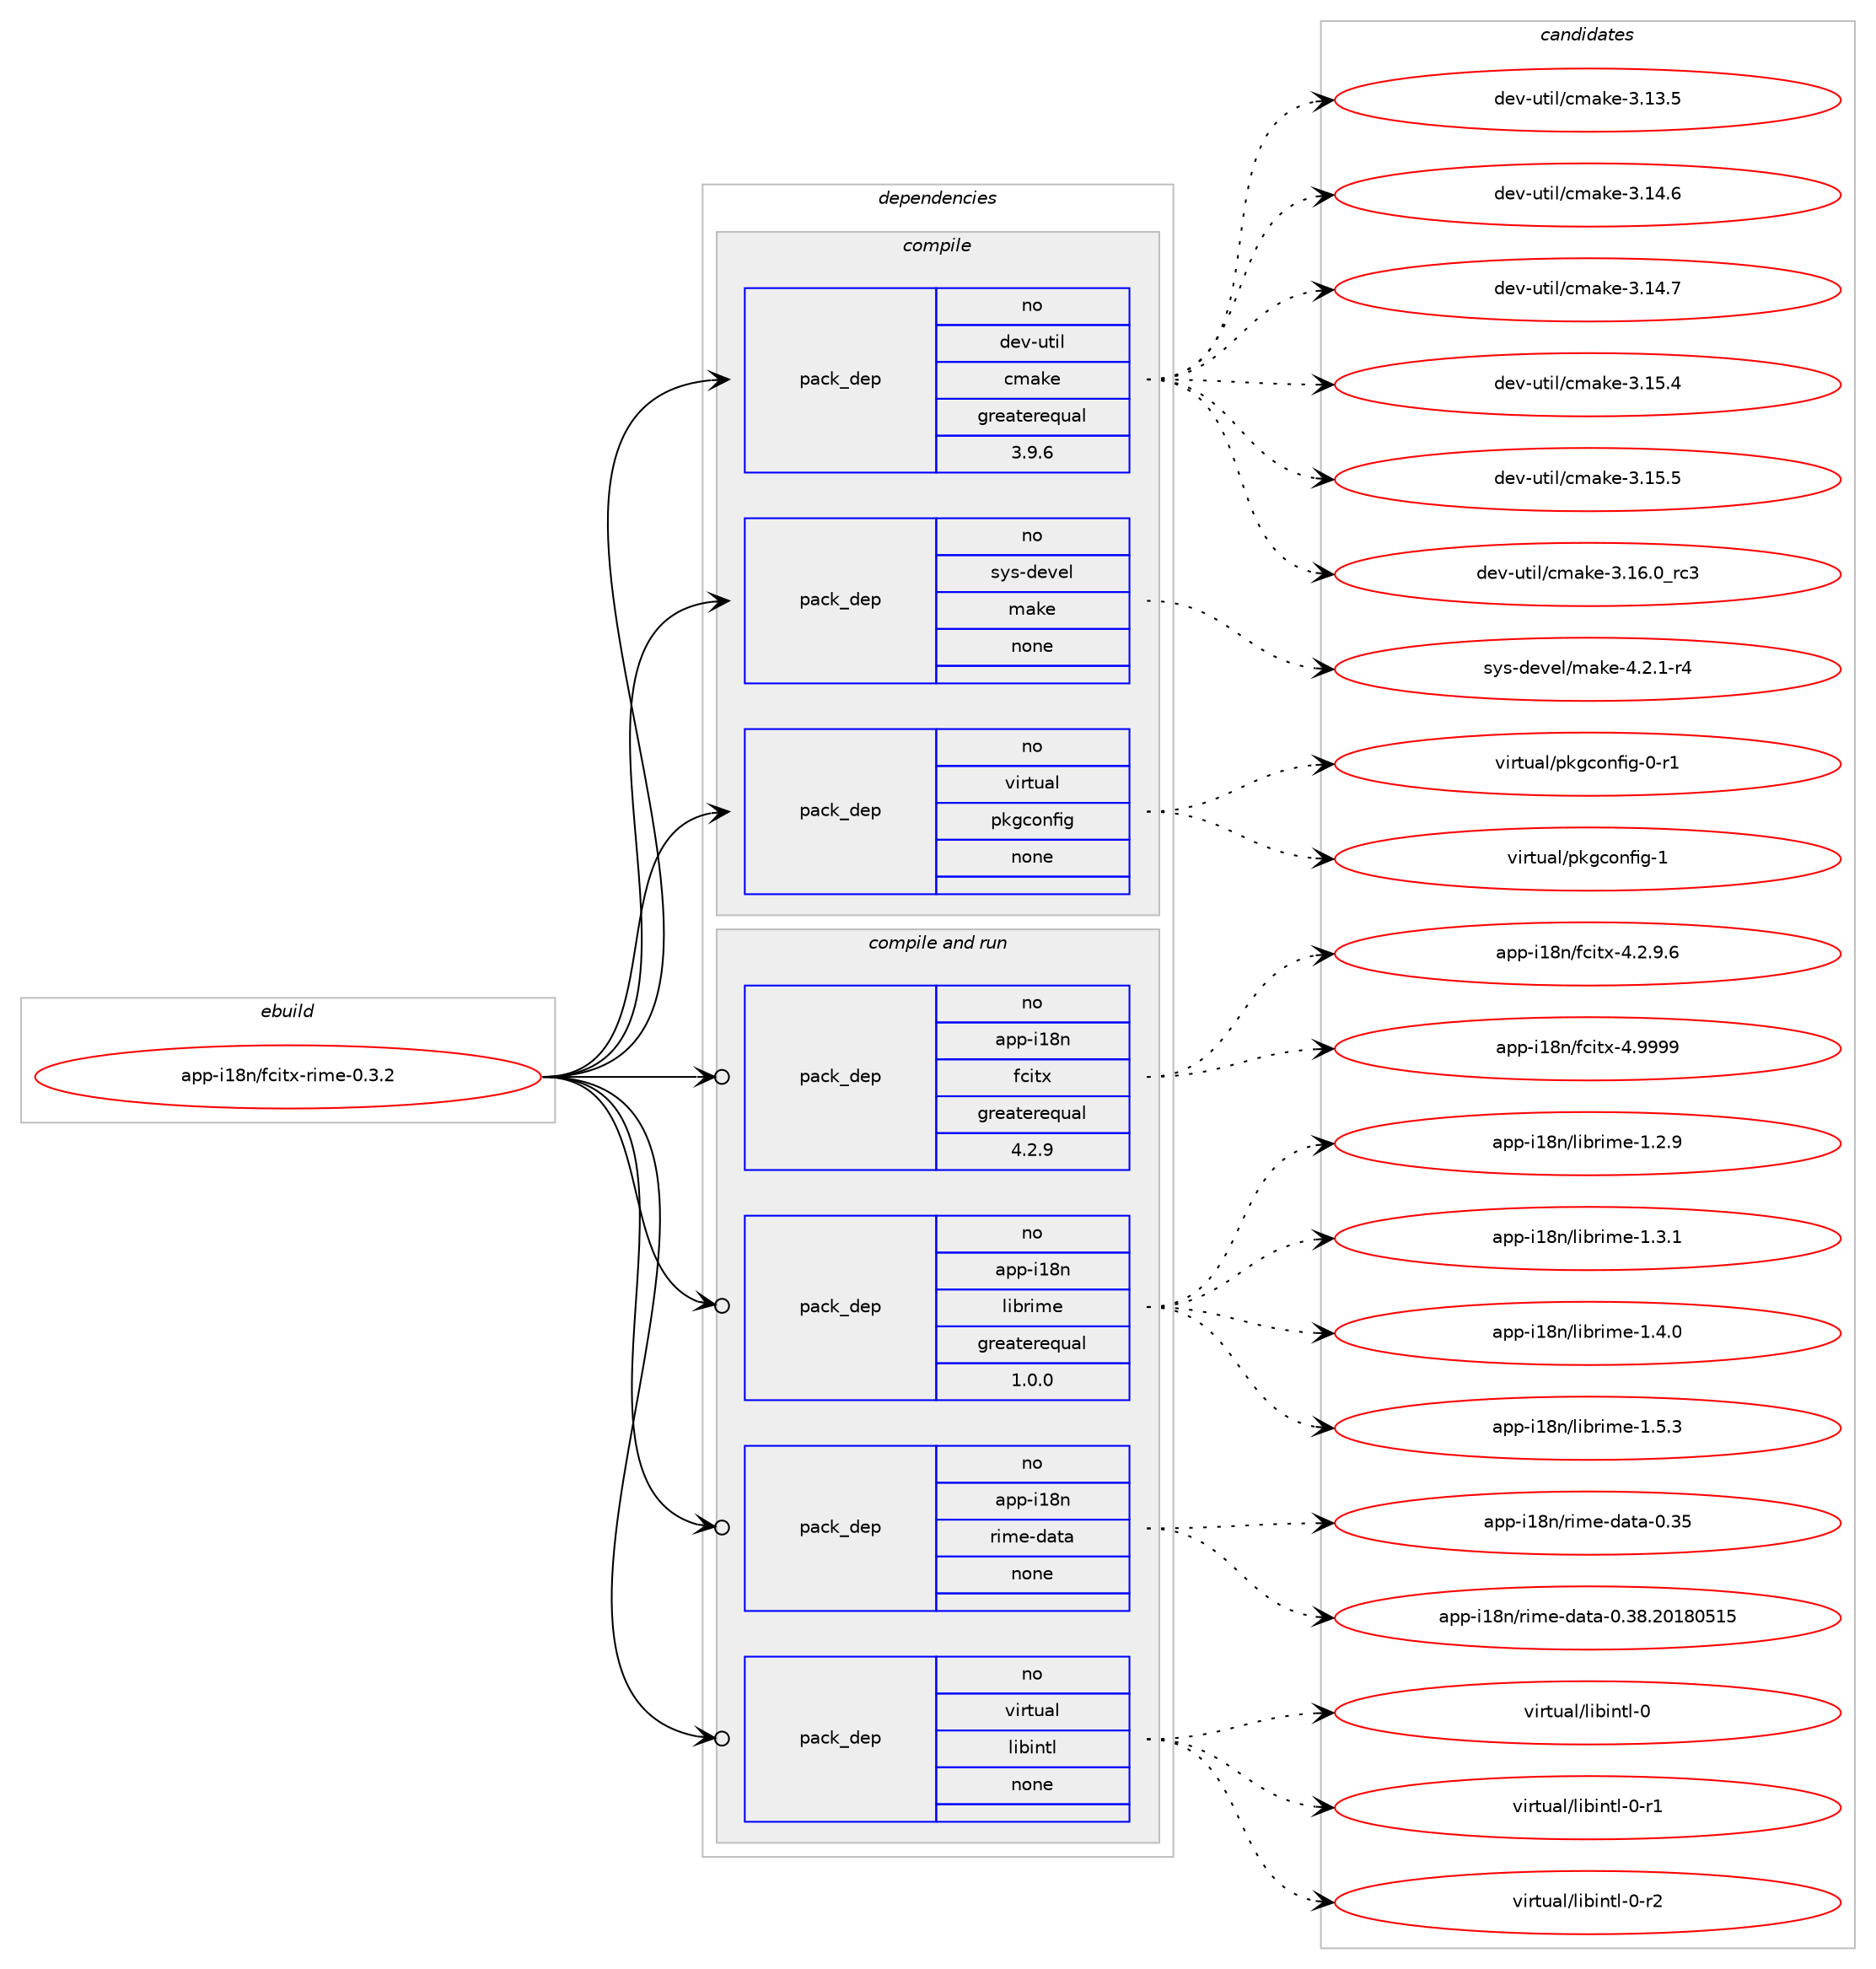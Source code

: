 digraph prolog {

# *************
# Graph options
# *************

newrank=true;
concentrate=true;
compound=true;
graph [rankdir=LR,fontname=Helvetica,fontsize=10,ranksep=1.5];#, ranksep=2.5, nodesep=0.2];
edge  [arrowhead=vee];
node  [fontname=Helvetica,fontsize=10];

# **********
# The ebuild
# **********

subgraph cluster_leftcol {
color=gray;
rank=same;
label=<<i>ebuild</i>>;
id [label="app-i18n/fcitx-rime-0.3.2", color=red, width=4, href="../app-i18n/fcitx-rime-0.3.2.svg"];
}

# ****************
# The dependencies
# ****************

subgraph cluster_midcol {
color=gray;
label=<<i>dependencies</i>>;
subgraph cluster_compile {
fillcolor="#eeeeee";
style=filled;
label=<<i>compile</i>>;
subgraph pack367278 {
dependency494381 [label=<<TABLE BORDER="0" CELLBORDER="1" CELLSPACING="0" CELLPADDING="4" WIDTH="220"><TR><TD ROWSPAN="6" CELLPADDING="30">pack_dep</TD></TR><TR><TD WIDTH="110">no</TD></TR><TR><TD>dev-util</TD></TR><TR><TD>cmake</TD></TR><TR><TD>greaterequal</TD></TR><TR><TD>3.9.6</TD></TR></TABLE>>, shape=none, color=blue];
}
id:e -> dependency494381:w [weight=20,style="solid",arrowhead="vee"];
subgraph pack367279 {
dependency494382 [label=<<TABLE BORDER="0" CELLBORDER="1" CELLSPACING="0" CELLPADDING="4" WIDTH="220"><TR><TD ROWSPAN="6" CELLPADDING="30">pack_dep</TD></TR><TR><TD WIDTH="110">no</TD></TR><TR><TD>sys-devel</TD></TR><TR><TD>make</TD></TR><TR><TD>none</TD></TR><TR><TD></TD></TR></TABLE>>, shape=none, color=blue];
}
id:e -> dependency494382:w [weight=20,style="solid",arrowhead="vee"];
subgraph pack367280 {
dependency494383 [label=<<TABLE BORDER="0" CELLBORDER="1" CELLSPACING="0" CELLPADDING="4" WIDTH="220"><TR><TD ROWSPAN="6" CELLPADDING="30">pack_dep</TD></TR><TR><TD WIDTH="110">no</TD></TR><TR><TD>virtual</TD></TR><TR><TD>pkgconfig</TD></TR><TR><TD>none</TD></TR><TR><TD></TD></TR></TABLE>>, shape=none, color=blue];
}
id:e -> dependency494383:w [weight=20,style="solid",arrowhead="vee"];
}
subgraph cluster_compileandrun {
fillcolor="#eeeeee";
style=filled;
label=<<i>compile and run</i>>;
subgraph pack367281 {
dependency494384 [label=<<TABLE BORDER="0" CELLBORDER="1" CELLSPACING="0" CELLPADDING="4" WIDTH="220"><TR><TD ROWSPAN="6" CELLPADDING="30">pack_dep</TD></TR><TR><TD WIDTH="110">no</TD></TR><TR><TD>app-i18n</TD></TR><TR><TD>fcitx</TD></TR><TR><TD>greaterequal</TD></TR><TR><TD>4.2.9</TD></TR></TABLE>>, shape=none, color=blue];
}
id:e -> dependency494384:w [weight=20,style="solid",arrowhead="odotvee"];
subgraph pack367282 {
dependency494385 [label=<<TABLE BORDER="0" CELLBORDER="1" CELLSPACING="0" CELLPADDING="4" WIDTH="220"><TR><TD ROWSPAN="6" CELLPADDING="30">pack_dep</TD></TR><TR><TD WIDTH="110">no</TD></TR><TR><TD>app-i18n</TD></TR><TR><TD>librime</TD></TR><TR><TD>greaterequal</TD></TR><TR><TD>1.0.0</TD></TR></TABLE>>, shape=none, color=blue];
}
id:e -> dependency494385:w [weight=20,style="solid",arrowhead="odotvee"];
subgraph pack367283 {
dependency494386 [label=<<TABLE BORDER="0" CELLBORDER="1" CELLSPACING="0" CELLPADDING="4" WIDTH="220"><TR><TD ROWSPAN="6" CELLPADDING="30">pack_dep</TD></TR><TR><TD WIDTH="110">no</TD></TR><TR><TD>app-i18n</TD></TR><TR><TD>rime-data</TD></TR><TR><TD>none</TD></TR><TR><TD></TD></TR></TABLE>>, shape=none, color=blue];
}
id:e -> dependency494386:w [weight=20,style="solid",arrowhead="odotvee"];
subgraph pack367284 {
dependency494387 [label=<<TABLE BORDER="0" CELLBORDER="1" CELLSPACING="0" CELLPADDING="4" WIDTH="220"><TR><TD ROWSPAN="6" CELLPADDING="30">pack_dep</TD></TR><TR><TD WIDTH="110">no</TD></TR><TR><TD>virtual</TD></TR><TR><TD>libintl</TD></TR><TR><TD>none</TD></TR><TR><TD></TD></TR></TABLE>>, shape=none, color=blue];
}
id:e -> dependency494387:w [weight=20,style="solid",arrowhead="odotvee"];
}
subgraph cluster_run {
fillcolor="#eeeeee";
style=filled;
label=<<i>run</i>>;
}
}

# **************
# The candidates
# **************

subgraph cluster_choices {
rank=same;
color=gray;
label=<<i>candidates</i>>;

subgraph choice367278 {
color=black;
nodesep=1;
choice1001011184511711610510847991099710710145514649514653 [label="dev-util/cmake-3.13.5", color=red, width=4,href="../dev-util/cmake-3.13.5.svg"];
choice1001011184511711610510847991099710710145514649524654 [label="dev-util/cmake-3.14.6", color=red, width=4,href="../dev-util/cmake-3.14.6.svg"];
choice1001011184511711610510847991099710710145514649524655 [label="dev-util/cmake-3.14.7", color=red, width=4,href="../dev-util/cmake-3.14.7.svg"];
choice1001011184511711610510847991099710710145514649534652 [label="dev-util/cmake-3.15.4", color=red, width=4,href="../dev-util/cmake-3.15.4.svg"];
choice1001011184511711610510847991099710710145514649534653 [label="dev-util/cmake-3.15.5", color=red, width=4,href="../dev-util/cmake-3.15.5.svg"];
choice1001011184511711610510847991099710710145514649544648951149951 [label="dev-util/cmake-3.16.0_rc3", color=red, width=4,href="../dev-util/cmake-3.16.0_rc3.svg"];
dependency494381:e -> choice1001011184511711610510847991099710710145514649514653:w [style=dotted,weight="100"];
dependency494381:e -> choice1001011184511711610510847991099710710145514649524654:w [style=dotted,weight="100"];
dependency494381:e -> choice1001011184511711610510847991099710710145514649524655:w [style=dotted,weight="100"];
dependency494381:e -> choice1001011184511711610510847991099710710145514649534652:w [style=dotted,weight="100"];
dependency494381:e -> choice1001011184511711610510847991099710710145514649534653:w [style=dotted,weight="100"];
dependency494381:e -> choice1001011184511711610510847991099710710145514649544648951149951:w [style=dotted,weight="100"];
}
subgraph choice367279 {
color=black;
nodesep=1;
choice1151211154510010111810110847109971071014552465046494511452 [label="sys-devel/make-4.2.1-r4", color=red, width=4,href="../sys-devel/make-4.2.1-r4.svg"];
dependency494382:e -> choice1151211154510010111810110847109971071014552465046494511452:w [style=dotted,weight="100"];
}
subgraph choice367280 {
color=black;
nodesep=1;
choice11810511411611797108471121071039911111010210510345484511449 [label="virtual/pkgconfig-0-r1", color=red, width=4,href="../virtual/pkgconfig-0-r1.svg"];
choice1181051141161179710847112107103991111101021051034549 [label="virtual/pkgconfig-1", color=red, width=4,href="../virtual/pkgconfig-1.svg"];
dependency494383:e -> choice11810511411611797108471121071039911111010210510345484511449:w [style=dotted,weight="100"];
dependency494383:e -> choice1181051141161179710847112107103991111101021051034549:w [style=dotted,weight="100"];
}
subgraph choice367281 {
color=black;
nodesep=1;
choice9711211245105495611047102991051161204552465046574654 [label="app-i18n/fcitx-4.2.9.6", color=red, width=4,href="../app-i18n/fcitx-4.2.9.6.svg"];
choice97112112451054956110471029910511612045524657575757 [label="app-i18n/fcitx-4.9999", color=red, width=4,href="../app-i18n/fcitx-4.9999.svg"];
dependency494384:e -> choice9711211245105495611047102991051161204552465046574654:w [style=dotted,weight="100"];
dependency494384:e -> choice97112112451054956110471029910511612045524657575757:w [style=dotted,weight="100"];
}
subgraph choice367282 {
color=black;
nodesep=1;
choice971121124510549561104710810598114105109101454946504657 [label="app-i18n/librime-1.2.9", color=red, width=4,href="../app-i18n/librime-1.2.9.svg"];
choice971121124510549561104710810598114105109101454946514649 [label="app-i18n/librime-1.3.1", color=red, width=4,href="../app-i18n/librime-1.3.1.svg"];
choice971121124510549561104710810598114105109101454946524648 [label="app-i18n/librime-1.4.0", color=red, width=4,href="../app-i18n/librime-1.4.0.svg"];
choice971121124510549561104710810598114105109101454946534651 [label="app-i18n/librime-1.5.3", color=red, width=4,href="../app-i18n/librime-1.5.3.svg"];
dependency494385:e -> choice971121124510549561104710810598114105109101454946504657:w [style=dotted,weight="100"];
dependency494385:e -> choice971121124510549561104710810598114105109101454946514649:w [style=dotted,weight="100"];
dependency494385:e -> choice971121124510549561104710810598114105109101454946524648:w [style=dotted,weight="100"];
dependency494385:e -> choice971121124510549561104710810598114105109101454946534651:w [style=dotted,weight="100"];
}
subgraph choice367283 {
color=black;
nodesep=1;
choice97112112451054956110471141051091014510097116974548465153 [label="app-i18n/rime-data-0.35", color=red, width=4,href="../app-i18n/rime-data-0.35.svg"];
choice97112112451054956110471141051091014510097116974548465156465048495648534953 [label="app-i18n/rime-data-0.38.20180515", color=red, width=4,href="../app-i18n/rime-data-0.38.20180515.svg"];
dependency494386:e -> choice97112112451054956110471141051091014510097116974548465153:w [style=dotted,weight="100"];
dependency494386:e -> choice97112112451054956110471141051091014510097116974548465156465048495648534953:w [style=dotted,weight="100"];
}
subgraph choice367284 {
color=black;
nodesep=1;
choice1181051141161179710847108105981051101161084548 [label="virtual/libintl-0", color=red, width=4,href="../virtual/libintl-0.svg"];
choice11810511411611797108471081059810511011610845484511449 [label="virtual/libintl-0-r1", color=red, width=4,href="../virtual/libintl-0-r1.svg"];
choice11810511411611797108471081059810511011610845484511450 [label="virtual/libintl-0-r2", color=red, width=4,href="../virtual/libintl-0-r2.svg"];
dependency494387:e -> choice1181051141161179710847108105981051101161084548:w [style=dotted,weight="100"];
dependency494387:e -> choice11810511411611797108471081059810511011610845484511449:w [style=dotted,weight="100"];
dependency494387:e -> choice11810511411611797108471081059810511011610845484511450:w [style=dotted,weight="100"];
}
}

}
